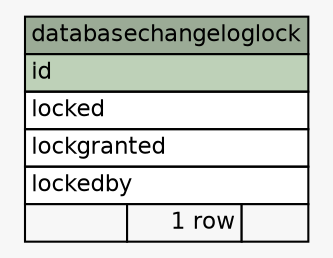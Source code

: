 // dot 2.28.0 on Mac OS X 10.7.3
// SchemaSpy rev 590
digraph "databasechangeloglock" {
  graph [
    rankdir="RL"
    bgcolor="#f7f7f7"
    nodesep="0.18"
    ranksep="0.46"
    fontname="Helvetica"
    fontsize="11"
  ];
  node [
    fontname="Helvetica"
    fontsize="11"
    shape="plaintext"
  ];
  edge [
    arrowsize="0.8"
  ];
  "databasechangeloglock" [
    label=<
    <TABLE BORDER="0" CELLBORDER="1" CELLSPACING="0" BGCOLOR="#ffffff">
      <TR><TD COLSPAN="3" BGCOLOR="#9bab96" ALIGN="CENTER">databasechangeloglock</TD></TR>
      <TR><TD PORT="id" COLSPAN="3" BGCOLOR="#bed1b8" ALIGN="LEFT">id</TD></TR>
      <TR><TD PORT="locked" COLSPAN="3" ALIGN="LEFT">locked</TD></TR>
      <TR><TD PORT="lockgranted" COLSPAN="3" ALIGN="LEFT">lockgranted</TD></TR>
      <TR><TD PORT="lockedby" COLSPAN="3" ALIGN="LEFT">lockedby</TD></TR>
      <TR><TD ALIGN="LEFT" BGCOLOR="#f7f7f7">  </TD><TD ALIGN="RIGHT" BGCOLOR="#f7f7f7">1 row</TD><TD ALIGN="RIGHT" BGCOLOR="#f7f7f7">  </TD></TR>
    </TABLE>>
    URL="tables/databasechangeloglock.html"
    tooltip="databasechangeloglock"
  ];
}

